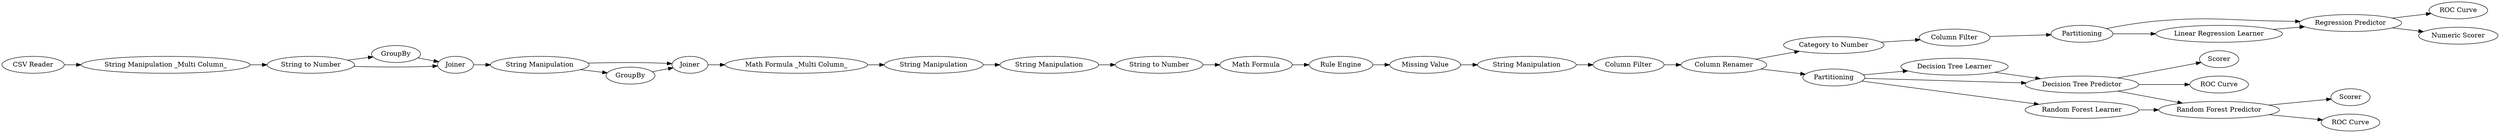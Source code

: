 digraph {
	116 -> 117
	137 -> 140
	140 -> 138
	115 -> 116
	90 -> 95
	126 -> 132
	111 -> 112
	132 -> 142
	111 -> 113
	94 -> 111
	110 -> 90
	132 -> 127
	89 -> 110
	142 -> 143
	121 -> 122
	123 -> 125
	125 -> 132
	125 -> 126
	118 -> 120
	132 -> 128
	125 -> 141
	124 -> 123
	133 -> 135
	114 -> 115
	142 -> 144
	130 -> 133
	117 -> 118
	112 -> 114
	120 -> 121
	138 -> 133
	90 -> 94
	133 -> 139
	123 -> 137
	141 -> 142
	122 -> 124
	113 -> 112
	95 -> 94
	138 -> 130
	133 [label="Regression Predictor"]
	126 [label="Decision Tree Learner"]
	89 [label="CSV Reader"]
	138 [label=Partitioning]
	122 [label="String Manipulation"]
	121 [label="Missing Value"]
	137 [label="Category to Number"]
	114 [label="Math Formula _Multi Column_"]
	110 [label="String Manipulation _Multi Column_"]
	141 [label="Random Forest Learner"]
	123 [label="Column Renamer"]
	144 [label="ROC Curve"]
	125 [label=Partitioning]
	90 [label="String to Number"]
	112 [label=Joiner]
	115 [label="String Manipulation"]
	127 [label=Scorer]
	142 [label="Random Forest Predictor"]
	143 [label=Scorer]
	124 [label="Column Filter"]
	135 [label="ROC Curve"]
	117 [label="String to Number"]
	94 [label=Joiner]
	113 [label=GroupBy]
	120 [label="Rule Engine"]
	139 [label="Numeric Scorer"]
	140 [label="Column Filter"]
	118 [label="Math Formula"]
	116 [label="String Manipulation"]
	130 [label="Linear Regression Learner"]
	95 [label=GroupBy]
	111 [label="String Manipulation"]
	128 [label="ROC Curve"]
	132 [label="Decision Tree Predictor"]
	rankdir=LR
}
